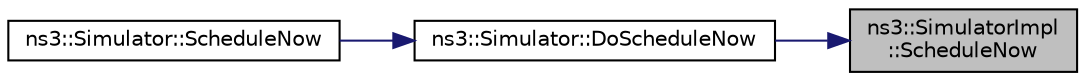 digraph "ns3::SimulatorImpl::ScheduleNow"
{
 // LATEX_PDF_SIZE
  edge [fontname="Helvetica",fontsize="10",labelfontname="Helvetica",labelfontsize="10"];
  node [fontname="Helvetica",fontsize="10",shape=record];
  rankdir="RL";
  Node1 [label="ns3::SimulatorImpl\l::ScheduleNow",height=0.2,width=0.4,color="black", fillcolor="grey75", style="filled", fontcolor="black",tooltip="Schedule an event to run at the current virtual time."];
  Node1 -> Node2 [dir="back",color="midnightblue",fontsize="10",style="solid",fontname="Helvetica"];
  Node2 [label="ns3::Simulator::DoScheduleNow",height=0.2,width=0.4,color="black", fillcolor="white", style="filled",URL="$classns3_1_1_simulator.html#a9377ee62d67f7923318c4313a3b285f8",tooltip="Implementation of the various ScheduleNow methods."];
  Node2 -> Node3 [dir="back",color="midnightblue",fontsize="10",style="solid",fontname="Helvetica"];
  Node3 [label="ns3::Simulator::ScheduleNow",height=0.2,width=0.4,color="black", fillcolor="white", style="filled",URL="$classns3_1_1_simulator.html#af7d8e897bfd150f3113cf207be7742f6",tooltip="Schedule an event to run at the current virtual time."];
}
